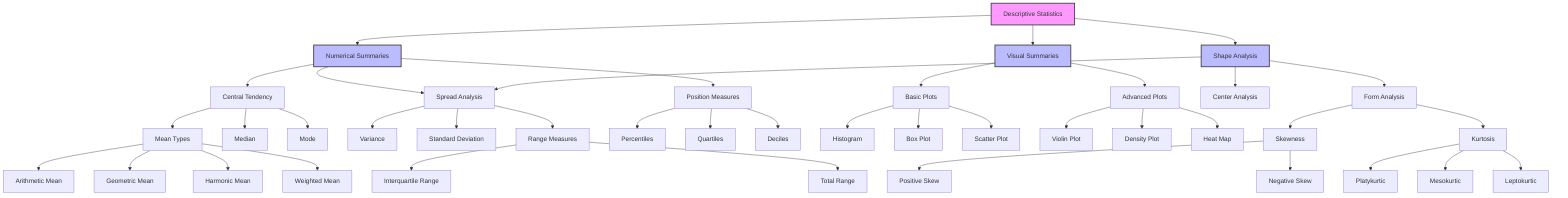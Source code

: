 graph TD
    DS[Descriptive Statistics] --> NumSum[Numerical Summaries]
    DS --> Visual[Visual Summaries]
    DS --> Shape[Shape Analysis]
    
    %% Numerical Summaries Branch
    NumSum --> Central[Central Tendency]
    NumSum --> Spread[Spread/Dispersion]
    NumSum --> Position[Position Measures]
    
    Central --> Mean[Mean Types]
    Mean --> AM[Arithmetic Mean]
    Mean --> GM[Geometric Mean]
    Mean --> HM[Harmonic Mean]
    Mean --> WM[Weighted Mean]
    
    Central --> Med[Median]
    Central --> Mode[Mode]
    
    Spread --> Var[Variance]
    Spread --> SD[Standard Deviation]
    Spread --> Range[Range Measures]
    Range --> IQR[Interquartile Range]
    Range --> TR[Total Range]
    
    Position --> Percentiles[Percentiles]
    Position --> Quartiles[Quartiles]
    Position --> Deciles[Deciles]
    
    %% Visual Summaries Branch
    Visual --> Basic[Basic Plots]
    Visual --> Advanced[Advanced Plots]
    
    Basic --> Histogram[Histogram]
    Basic --> BoxPlot[Box Plot]
    Basic --> ScatterPlot[Scatter Plot]
    
    Advanced --> Violin[Violin Plot]
    Advanced --> Density[Density Plot]
    Advanced --> HeatMap[Heat Map]
    
    %% Shape Analysis Branch
    Shape --> Center[Center Analysis]
    Shape --> Spread[Spread Analysis]
    Shape --> Form[Form Analysis]
    
    Form --> Skew[Skewness]
    Skew --> PositiveSkew[Positive Skew]
    Skew --> NegativeSkew[Negative Skew]
    
    Form --> Kurt[Kurtosis]
    Kurt --> Platykurtic[Platykurtic]
    Kurt --> Mesokurtic[Mesokurtic]
    Kurt --> Leptokurtic[Leptokurtic]
    
    %% Styling
    classDef mainBranch fill:#f9f,stroke:#333,stroke-width:2px
    classDef subBranch fill:#bbf,stroke:#333,stroke-width:2px
    class DS mainBranch
    class NumSum,Visual,Shape subBranch